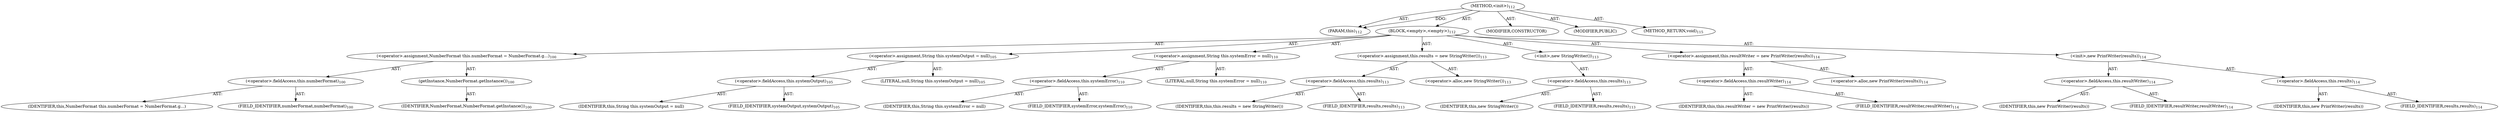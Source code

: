 digraph "&lt;init&gt;" {  
"111669149696" [label = <(METHOD,&lt;init&gt;)<SUB>112</SUB>> ]
"115964116997" [label = <(PARAM,this)<SUB>112</SUB>> ]
"25769803776" [label = <(BLOCK,&lt;empty&gt;,&lt;empty&gt;)<SUB>112</SUB>> ]
"30064771072" [label = <(&lt;operator&gt;.assignment,NumberFormat this.numberFormat = NumberFormat.g...)<SUB>100</SUB>> ]
"30064771073" [label = <(&lt;operator&gt;.fieldAccess,this.numberFormat)<SUB>100</SUB>> ]
"68719476742" [label = <(IDENTIFIER,this,NumberFormat this.numberFormat = NumberFormat.g...)> ]
"55834574848" [label = <(FIELD_IDENTIFIER,numberFormat,numberFormat)<SUB>100</SUB>> ]
"30064771074" [label = <(getInstance,NumberFormat.getInstance())<SUB>100</SUB>> ]
"68719476743" [label = <(IDENTIFIER,NumberFormat,NumberFormat.getInstance())<SUB>100</SUB>> ]
"30064771075" [label = <(&lt;operator&gt;.assignment,String this.systemOutput = null)<SUB>105</SUB>> ]
"30064771076" [label = <(&lt;operator&gt;.fieldAccess,this.systemOutput)<SUB>105</SUB>> ]
"68719476744" [label = <(IDENTIFIER,this,String this.systemOutput = null)> ]
"55834574849" [label = <(FIELD_IDENTIFIER,systemOutput,systemOutput)<SUB>105</SUB>> ]
"90194313216" [label = <(LITERAL,null,String this.systemOutput = null)<SUB>105</SUB>> ]
"30064771077" [label = <(&lt;operator&gt;.assignment,String this.systemError = null)<SUB>110</SUB>> ]
"30064771078" [label = <(&lt;operator&gt;.fieldAccess,this.systemError)<SUB>110</SUB>> ]
"68719476745" [label = <(IDENTIFIER,this,String this.systemError = null)> ]
"55834574850" [label = <(FIELD_IDENTIFIER,systemError,systemError)<SUB>110</SUB>> ]
"90194313217" [label = <(LITERAL,null,String this.systemError = null)<SUB>110</SUB>> ]
"30064771079" [label = <(&lt;operator&gt;.assignment,this.results = new StringWriter())<SUB>113</SUB>> ]
"30064771080" [label = <(&lt;operator&gt;.fieldAccess,this.results)<SUB>113</SUB>> ]
"68719476746" [label = <(IDENTIFIER,this,this.results = new StringWriter())> ]
"55834574851" [label = <(FIELD_IDENTIFIER,results,results)<SUB>113</SUB>> ]
"30064771081" [label = <(&lt;operator&gt;.alloc,new StringWriter())<SUB>113</SUB>> ]
"30064771082" [label = <(&lt;init&gt;,new StringWriter())<SUB>113</SUB>> ]
"30064771083" [label = <(&lt;operator&gt;.fieldAccess,this.results)<SUB>113</SUB>> ]
"68719476747" [label = <(IDENTIFIER,this,new StringWriter())> ]
"55834574852" [label = <(FIELD_IDENTIFIER,results,results)<SUB>113</SUB>> ]
"30064771084" [label = <(&lt;operator&gt;.assignment,this.resultWriter = new PrintWriter(results))<SUB>114</SUB>> ]
"30064771085" [label = <(&lt;operator&gt;.fieldAccess,this.resultWriter)<SUB>114</SUB>> ]
"68719476748" [label = <(IDENTIFIER,this,this.resultWriter = new PrintWriter(results))> ]
"55834574853" [label = <(FIELD_IDENTIFIER,resultWriter,resultWriter)<SUB>114</SUB>> ]
"30064771086" [label = <(&lt;operator&gt;.alloc,new PrintWriter(results))<SUB>114</SUB>> ]
"30064771087" [label = <(&lt;init&gt;,new PrintWriter(results))<SUB>114</SUB>> ]
"30064771088" [label = <(&lt;operator&gt;.fieldAccess,this.resultWriter)<SUB>114</SUB>> ]
"68719476749" [label = <(IDENTIFIER,this,new PrintWriter(results))> ]
"55834574854" [label = <(FIELD_IDENTIFIER,resultWriter,resultWriter)<SUB>114</SUB>> ]
"30064771089" [label = <(&lt;operator&gt;.fieldAccess,this.results)<SUB>114</SUB>> ]
"68719476750" [label = <(IDENTIFIER,this,new PrintWriter(results))> ]
"55834574855" [label = <(FIELD_IDENTIFIER,results,results)<SUB>114</SUB>> ]
"133143986183" [label = <(MODIFIER,CONSTRUCTOR)> ]
"133143986184" [label = <(MODIFIER,PUBLIC)> ]
"128849018880" [label = <(METHOD_RETURN,void)<SUB>115</SUB>> ]
  "111669149696" -> "115964116997"  [ label = "AST: "] 
  "111669149696" -> "25769803776"  [ label = "AST: "] 
  "111669149696" -> "133143986183"  [ label = "AST: "] 
  "111669149696" -> "133143986184"  [ label = "AST: "] 
  "111669149696" -> "128849018880"  [ label = "AST: "] 
  "25769803776" -> "30064771072"  [ label = "AST: "] 
  "25769803776" -> "30064771075"  [ label = "AST: "] 
  "25769803776" -> "30064771077"  [ label = "AST: "] 
  "25769803776" -> "30064771079"  [ label = "AST: "] 
  "25769803776" -> "30064771082"  [ label = "AST: "] 
  "25769803776" -> "30064771084"  [ label = "AST: "] 
  "25769803776" -> "30064771087"  [ label = "AST: "] 
  "30064771072" -> "30064771073"  [ label = "AST: "] 
  "30064771072" -> "30064771074"  [ label = "AST: "] 
  "30064771073" -> "68719476742"  [ label = "AST: "] 
  "30064771073" -> "55834574848"  [ label = "AST: "] 
  "30064771074" -> "68719476743"  [ label = "AST: "] 
  "30064771075" -> "30064771076"  [ label = "AST: "] 
  "30064771075" -> "90194313216"  [ label = "AST: "] 
  "30064771076" -> "68719476744"  [ label = "AST: "] 
  "30064771076" -> "55834574849"  [ label = "AST: "] 
  "30064771077" -> "30064771078"  [ label = "AST: "] 
  "30064771077" -> "90194313217"  [ label = "AST: "] 
  "30064771078" -> "68719476745"  [ label = "AST: "] 
  "30064771078" -> "55834574850"  [ label = "AST: "] 
  "30064771079" -> "30064771080"  [ label = "AST: "] 
  "30064771079" -> "30064771081"  [ label = "AST: "] 
  "30064771080" -> "68719476746"  [ label = "AST: "] 
  "30064771080" -> "55834574851"  [ label = "AST: "] 
  "30064771082" -> "30064771083"  [ label = "AST: "] 
  "30064771083" -> "68719476747"  [ label = "AST: "] 
  "30064771083" -> "55834574852"  [ label = "AST: "] 
  "30064771084" -> "30064771085"  [ label = "AST: "] 
  "30064771084" -> "30064771086"  [ label = "AST: "] 
  "30064771085" -> "68719476748"  [ label = "AST: "] 
  "30064771085" -> "55834574853"  [ label = "AST: "] 
  "30064771087" -> "30064771088"  [ label = "AST: "] 
  "30064771087" -> "30064771089"  [ label = "AST: "] 
  "30064771088" -> "68719476749"  [ label = "AST: "] 
  "30064771088" -> "55834574854"  [ label = "AST: "] 
  "30064771089" -> "68719476750"  [ label = "AST: "] 
  "30064771089" -> "55834574855"  [ label = "AST: "] 
  "111669149696" -> "115964116997"  [ label = "DDG: "] 
}

